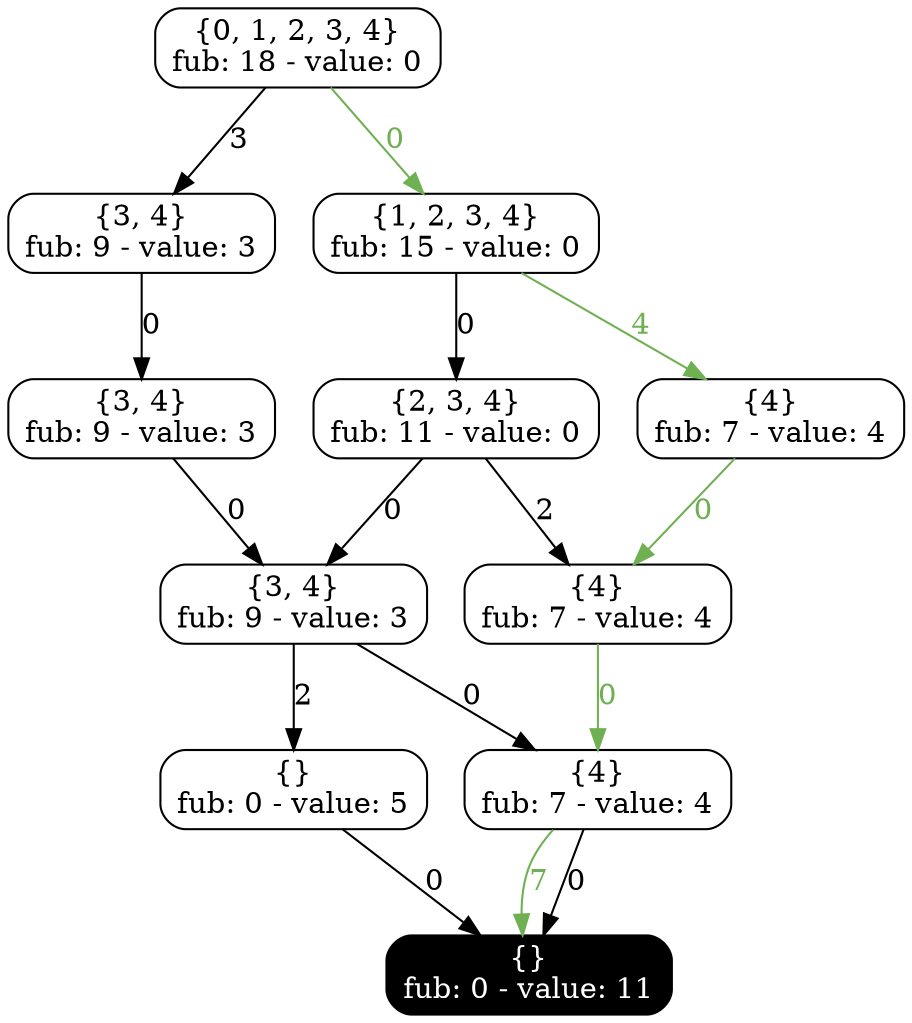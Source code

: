 digraph exact{
0 [label="{0, 1, 2, 3, 4}
fub: 18 - value: 0", style=rounded, shape=rectangle, tooltip="Exact node"];
2 [label="{3, 4}
fub: 9 - value: 3", style=rounded, shape=rectangle, tooltip="Exact node"];
1 [label="{1, 2, 3, 4}
fub: 15 - value: 0", style=rounded, shape=rectangle, tooltip="Exact node"];
5 [label="{4}
fub: 7 - value: 4", style=rounded, shape=rectangle, tooltip="Exact node"];
3 [label="{3, 4}
fub: 9 - value: 3", style=rounded, shape=rectangle, tooltip="Exact node"];
4 [label="{2, 3, 4}
fub: 11 - value: 0", style=rounded, shape=rectangle, tooltip="Exact node"];
6 [label="{4}
fub: 7 - value: 4", style=rounded, shape=rectangle, tooltip="Exact node"];
7 [label="{3, 4}
fub: 9 - value: 3", style=rounded, shape=rectangle, tooltip="Exact node"];
8 [label="{4}
fub: 7 - value: 4", style=rounded, shape=rectangle, tooltip="Exact node"];
9 [label="{}
fub: 0 - value: 5", style=rounded, shape=rectangle, tooltip="Exact node"];
10 [label="{}
fub: 0 - value: 11", style=rounded, shape=rectangle, tooltip="Exact node", style="filled, rounded", shape=rectangle, color=black, fontcolor=white, tooltip="Terminal node"];
2 -> 3 [label=0, tooltip="Decision: assign 0 to var 1"];
1 -> 4 [label=0, tooltip="Decision: assign 0 to var 1"];
7 -> 8 [label=0, tooltip="Decision: assign 0 to var 3"];
8 -> 10 [label=0, tooltip="Decision: assign 0 to var 4"];
9 -> 10 [label=0, tooltip="Decision: assign 0 to var 4"];
4 -> 6 [label=2, tooltip="Decision: assign 1 to var 2"];
8 -> 10 [label=7, tooltip="Decision: assign 1 to var 4", color="#6fb052", fontcolor="#6fb052"];
0 -> 1 [label=0, tooltip="Decision: assign 0 to var 0", color="#6fb052", fontcolor="#6fb052"];
6 -> 8 [label=0, tooltip="Decision: assign 0 to var 3", color="#6fb052", fontcolor="#6fb052"];
0 -> 2 [label=3, tooltip="Decision: assign 1 to var 0"];
4 -> 7 [label=0, tooltip="Decision: assign 0 to var 2"];
1 -> 5 [label=4, tooltip="Decision: assign 1 to var 1", color="#6fb052", fontcolor="#6fb052"];
3 -> 7 [label=0, tooltip="Decision: assign 0 to var 2"];
5 -> 6 [label=0, tooltip="Decision: assign 0 to var 2", color="#6fb052", fontcolor="#6fb052"];
7 -> 9 [label=2, tooltip="Decision: assign 1 to var 3"];
}